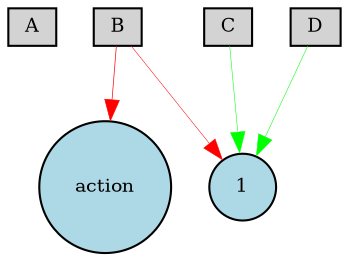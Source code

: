 digraph {
	node [fontsize=9 height=0.2 shape=circle width=0.2]
	A [fillcolor=lightgray shape=box style=filled]
	B [fillcolor=lightgray shape=box style=filled]
	C [fillcolor=lightgray shape=box style=filled]
	D [fillcolor=lightgray shape=box style=filled]
	action [fillcolor=lightblue style=filled]
	1 [fillcolor=lightblue style=filled]
	B -> 1 [color=red penwidth=0.244545126485461 style=solid]
	D -> 1 [color=green penwidth=0.25505909124174986 style=solid]
	C -> 1 [color=green penwidth=0.25342901271287877 style=solid]
	B -> action [color=red penwidth=0.33482011391485134 style=solid]
}
